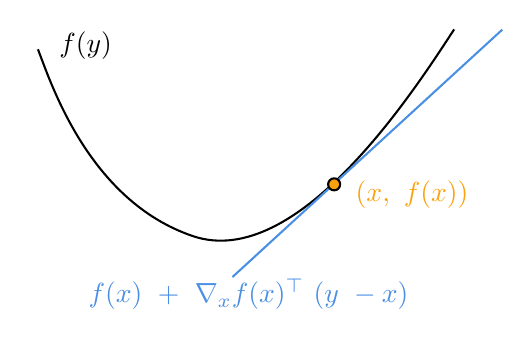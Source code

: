

\tikzset{every picture/.style={line width=0.75pt}} %

\begin{tikzpicture}[x=0.75pt,y=0.75pt,yscale=-1,xscale=1]

\draw    (101.67,115) .. controls (107.67,130.33) and (125.85,187.91) .. (176.33,205) .. controls (226.82,222.09) and (283,134.82) .. (302.2,105.4) ;
\draw [color={rgb, 255:red, 74; green, 144; blue, 226 }  ,draw opacity=1 ]   (195.4,224.71) -- (325.4,105.51) ;
\draw  [fill={rgb, 255:red, 251; green, 161; blue, 13 }  ,fill opacity=1 ] (241.48,180.06) .. controls (241.48,178.46) and (242.78,177.16) .. (244.38,177.16) .. controls (245.99,177.16) and (247.28,178.46) .. (247.28,180.06) .. controls (247.28,181.67) and (245.99,182.96) .. (244.38,182.96) .. controls (242.78,182.96) and (241.48,181.67) .. (241.48,180.06) -- cycle ;

\draw (110.51,105.08) node [anchor=north west][inner sep=0.75pt]    {$\textcolor[rgb]{0,0,0}{f( y)}$};
\draw (124.59,224.4) node [anchor=north west][inner sep=0.75pt]    {$\textcolor[rgb]{0.29,0.56,0.89}{f( x) \ +\ \nabla _{x} f( x)^{\top } \ ( y\ -x)}$};
\draw (253.27,177.04) node [anchor=north west][inner sep=0.75pt]    {$\textcolor[rgb]{0.98,0.63,0.05}{( x,\ f( x))}$};


\end{tikzpicture}